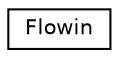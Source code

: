 digraph "Graphical Class Hierarchy"
{
 // LATEX_PDF_SIZE
  edge [fontname="Helvetica",fontsize="10",labelfontname="Helvetica",labelfontsize="10"];
  node [fontname="Helvetica",fontsize="10",shape=record];
  rankdir="LR";
  Node0 [label="Flowin",height=0.2,width=0.4,color="black", fillcolor="white", style="filled",URL="$classFlowin.html",tooltip=" "];
}
